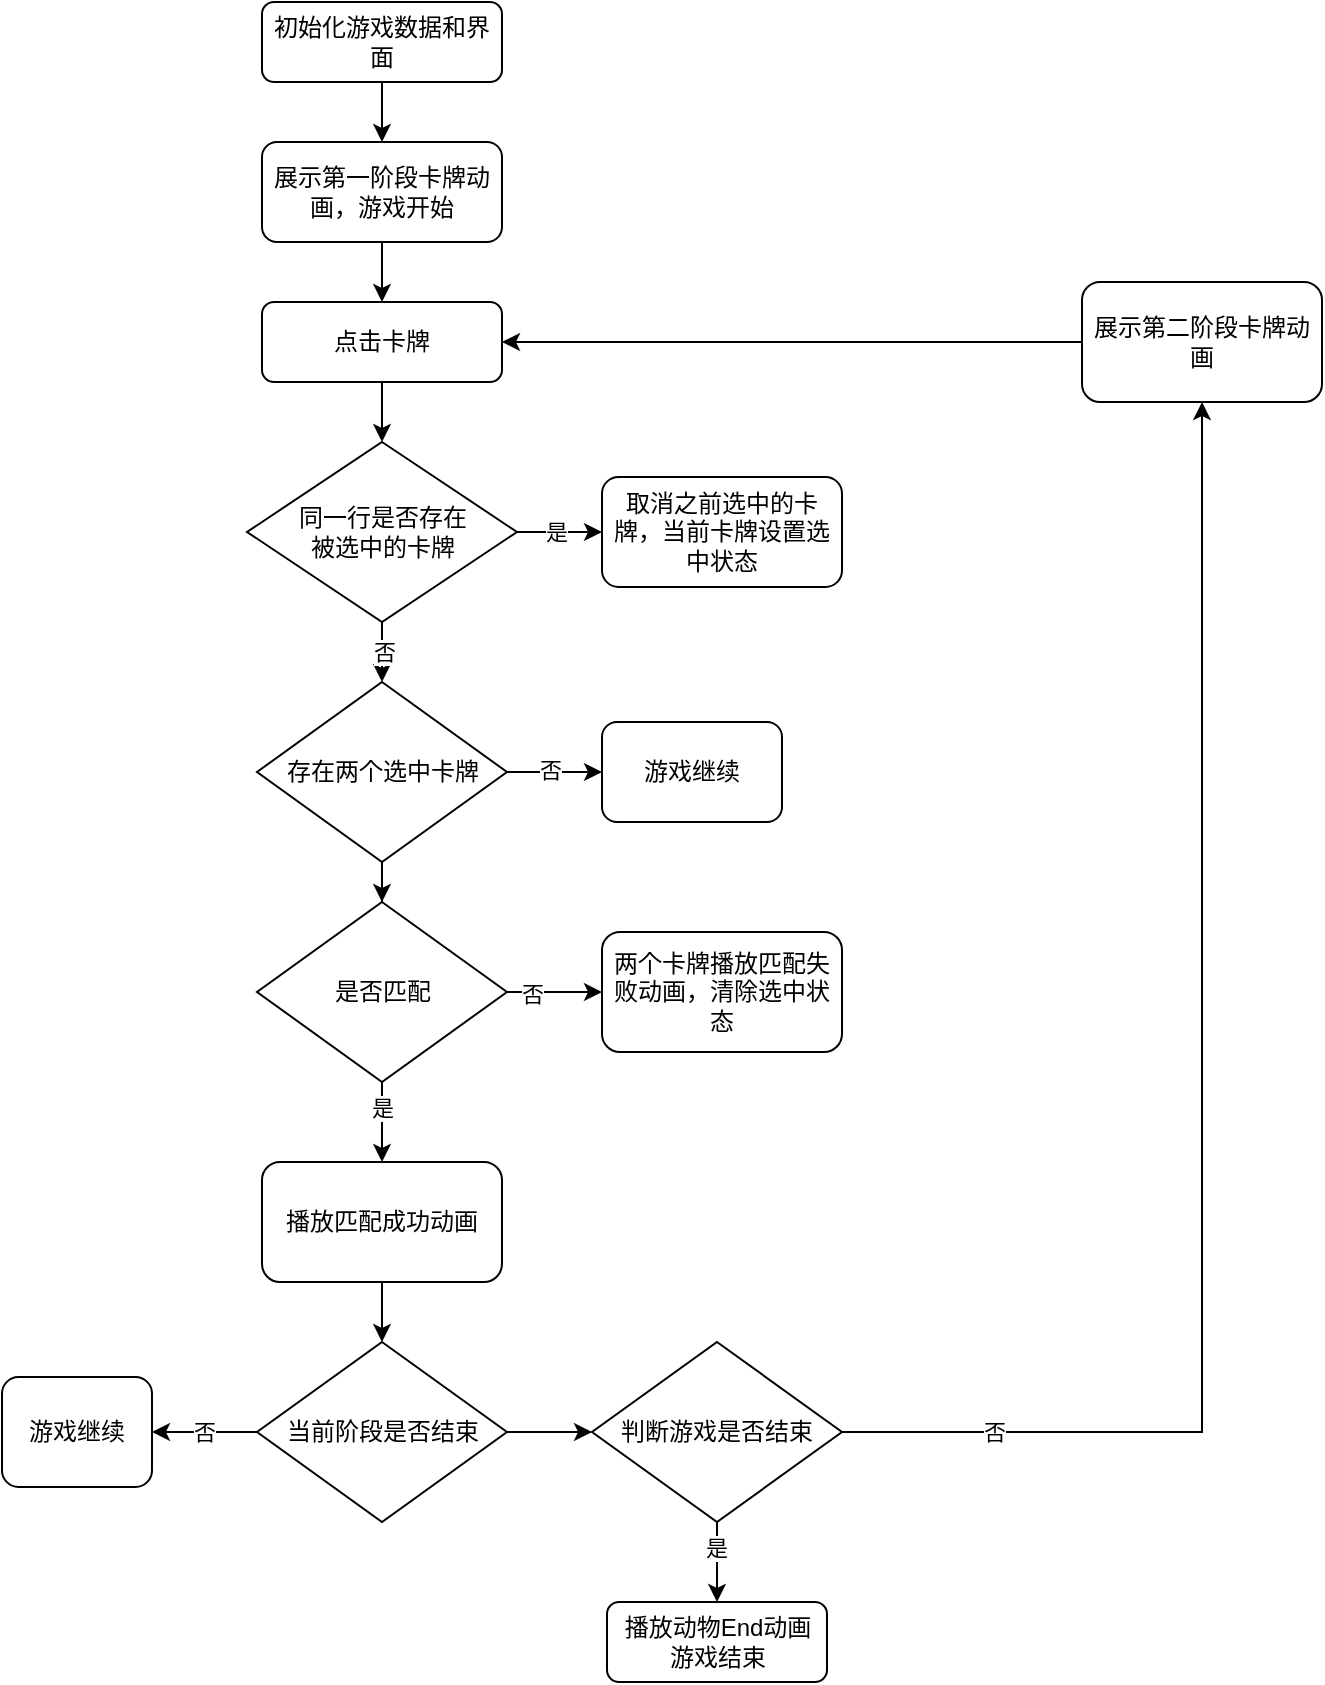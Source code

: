 <mxfile version="17.1.3" type="github">
  <diagram id="C5RBs43oDa-KdzZeNtuy" name="Page-1">
    <mxGraphModel dx="946" dy="600" grid="1" gridSize="10" guides="1" tooltips="1" connect="1" arrows="1" fold="1" page="1" pageScale="1" pageWidth="827" pageHeight="1169" math="0" shadow="0">
      <root>
        <mxCell id="WIyWlLk6GJQsqaUBKTNV-0" />
        <mxCell id="WIyWlLk6GJQsqaUBKTNV-1" parent="WIyWlLk6GJQsqaUBKTNV-0" />
        <mxCell id="tlVY8ZqabNdBZSSm1T8Y-3" value="" style="edgeStyle=orthogonalEdgeStyle;rounded=0;orthogonalLoop=1;jettySize=auto;html=1;" edge="1" parent="WIyWlLk6GJQsqaUBKTNV-1" source="WIyWlLk6GJQsqaUBKTNV-3" target="tlVY8ZqabNdBZSSm1T8Y-0">
          <mxGeometry relative="1" as="geometry" />
        </mxCell>
        <mxCell id="WIyWlLk6GJQsqaUBKTNV-3" value="初始化游戏数据和界面" style="rounded=1;whiteSpace=wrap;html=1;fontSize=12;glass=0;strokeWidth=1;shadow=0;" parent="WIyWlLk6GJQsqaUBKTNV-1" vertex="1">
          <mxGeometry x="160" y="80" width="120" height="40" as="geometry" />
        </mxCell>
        <mxCell id="tlVY8ZqabNdBZSSm1T8Y-19" value="" style="edgeStyle=orthogonalEdgeStyle;rounded=0;orthogonalLoop=1;jettySize=auto;html=1;" edge="1" parent="WIyWlLk6GJQsqaUBKTNV-1" source="tlVY8ZqabNdBZSSm1T8Y-0" target="tlVY8ZqabNdBZSSm1T8Y-6">
          <mxGeometry relative="1" as="geometry" />
        </mxCell>
        <mxCell id="tlVY8ZqabNdBZSSm1T8Y-0" value="展示第一阶段卡牌动画，游戏开始" style="rounded=1;whiteSpace=wrap;html=1;" vertex="1" parent="WIyWlLk6GJQsqaUBKTNV-1">
          <mxGeometry x="160" y="150" width="120" height="50" as="geometry" />
        </mxCell>
        <mxCell id="tlVY8ZqabNdBZSSm1T8Y-18" value="" style="edgeStyle=orthogonalEdgeStyle;rounded=0;orthogonalLoop=1;jettySize=auto;html=1;" edge="1" parent="WIyWlLk6GJQsqaUBKTNV-1" source="tlVY8ZqabNdBZSSm1T8Y-6" target="tlVY8ZqabNdBZSSm1T8Y-15">
          <mxGeometry relative="1" as="geometry" />
        </mxCell>
        <mxCell id="tlVY8ZqabNdBZSSm1T8Y-6" value="点击卡牌" style="whiteSpace=wrap;html=1;rounded=1;" vertex="1" parent="WIyWlLk6GJQsqaUBKTNV-1">
          <mxGeometry x="160" y="230" width="120" height="40" as="geometry" />
        </mxCell>
        <mxCell id="tlVY8ZqabNdBZSSm1T8Y-27" value="" style="edgeStyle=orthogonalEdgeStyle;rounded=0;orthogonalLoop=1;jettySize=auto;html=1;" edge="1" parent="WIyWlLk6GJQsqaUBKTNV-1" source="tlVY8ZqabNdBZSSm1T8Y-15" target="tlVY8ZqabNdBZSSm1T8Y-26">
          <mxGeometry relative="1" as="geometry" />
        </mxCell>
        <mxCell id="tlVY8ZqabNdBZSSm1T8Y-28" value="是" style="edgeLabel;html=1;align=center;verticalAlign=middle;resizable=0;points=[];" vertex="1" connectable="0" parent="tlVY8ZqabNdBZSSm1T8Y-27">
          <mxGeometry x="-0.097" relative="1" as="geometry">
            <mxPoint as="offset" />
          </mxGeometry>
        </mxCell>
        <mxCell id="tlVY8ZqabNdBZSSm1T8Y-31" value="" style="edgeStyle=orthogonalEdgeStyle;rounded=0;orthogonalLoop=1;jettySize=auto;html=1;" edge="1" parent="WIyWlLk6GJQsqaUBKTNV-1" source="tlVY8ZqabNdBZSSm1T8Y-15" target="tlVY8ZqabNdBZSSm1T8Y-29">
          <mxGeometry relative="1" as="geometry" />
        </mxCell>
        <mxCell id="tlVY8ZqabNdBZSSm1T8Y-32" value="否" style="edgeLabel;html=1;align=center;verticalAlign=middle;resizable=0;points=[];" vertex="1" connectable="0" parent="tlVY8ZqabNdBZSSm1T8Y-31">
          <mxGeometry x="-0.4" y="1" relative="1" as="geometry">
            <mxPoint as="offset" />
          </mxGeometry>
        </mxCell>
        <mxCell id="tlVY8ZqabNdBZSSm1T8Y-15" value="&lt;span&gt;同一行是否存在&lt;br&gt;被选中的卡牌&lt;/span&gt;" style="rhombus;whiteSpace=wrap;html=1;" vertex="1" parent="WIyWlLk6GJQsqaUBKTNV-1">
          <mxGeometry x="152.5" y="300" width="135" height="90" as="geometry" />
        </mxCell>
        <mxCell id="tlVY8ZqabNdBZSSm1T8Y-26" value="&lt;span&gt;取消之前选中的卡牌，当前卡牌设置选中状态&lt;/span&gt;" style="rounded=1;whiteSpace=wrap;html=1;" vertex="1" parent="WIyWlLk6GJQsqaUBKTNV-1">
          <mxGeometry x="330" y="317.5" width="120" height="55" as="geometry" />
        </mxCell>
        <mxCell id="tlVY8ZqabNdBZSSm1T8Y-37" value="" style="edgeStyle=orthogonalEdgeStyle;rounded=0;orthogonalLoop=1;jettySize=auto;html=1;" edge="1" parent="WIyWlLk6GJQsqaUBKTNV-1" source="tlVY8ZqabNdBZSSm1T8Y-29" target="tlVY8ZqabNdBZSSm1T8Y-36">
          <mxGeometry relative="1" as="geometry" />
        </mxCell>
        <mxCell id="tlVY8ZqabNdBZSSm1T8Y-38" value="否" style="edgeLabel;html=1;align=center;verticalAlign=middle;resizable=0;points=[];" vertex="1" connectable="0" parent="tlVY8ZqabNdBZSSm1T8Y-37">
          <mxGeometry x="-0.093" y="1" relative="1" as="geometry">
            <mxPoint as="offset" />
          </mxGeometry>
        </mxCell>
        <mxCell id="tlVY8ZqabNdBZSSm1T8Y-44" value="" style="edgeStyle=orthogonalEdgeStyle;rounded=0;orthogonalLoop=1;jettySize=auto;html=1;" edge="1" parent="WIyWlLk6GJQsqaUBKTNV-1" source="tlVY8ZqabNdBZSSm1T8Y-29" target="tlVY8ZqabNdBZSSm1T8Y-43">
          <mxGeometry relative="1" as="geometry" />
        </mxCell>
        <mxCell id="tlVY8ZqabNdBZSSm1T8Y-29" value="存在两个选中卡牌" style="rhombus;whiteSpace=wrap;html=1;" vertex="1" parent="WIyWlLk6GJQsqaUBKTNV-1">
          <mxGeometry x="157.5" y="420" width="125" height="90" as="geometry" />
        </mxCell>
        <mxCell id="tlVY8ZqabNdBZSSm1T8Y-36" value="游戏继续" style="rounded=1;whiteSpace=wrap;html=1;" vertex="1" parent="WIyWlLk6GJQsqaUBKTNV-1">
          <mxGeometry x="330" y="440" width="90" height="50" as="geometry" />
        </mxCell>
        <mxCell id="tlVY8ZqabNdBZSSm1T8Y-46" value="" style="edgeStyle=orthogonalEdgeStyle;rounded=0;orthogonalLoop=1;jettySize=auto;html=1;" edge="1" parent="WIyWlLk6GJQsqaUBKTNV-1" source="tlVY8ZqabNdBZSSm1T8Y-43" target="tlVY8ZqabNdBZSSm1T8Y-45">
          <mxGeometry relative="1" as="geometry" />
        </mxCell>
        <mxCell id="tlVY8ZqabNdBZSSm1T8Y-47" value="否" style="edgeLabel;html=1;align=center;verticalAlign=middle;resizable=0;points=[];" vertex="1" connectable="0" parent="tlVY8ZqabNdBZSSm1T8Y-46">
          <mxGeometry x="-0.527" y="-1" relative="1" as="geometry">
            <mxPoint x="1" as="offset" />
          </mxGeometry>
        </mxCell>
        <mxCell id="tlVY8ZqabNdBZSSm1T8Y-54" value="" style="edgeStyle=orthogonalEdgeStyle;rounded=0;orthogonalLoop=1;jettySize=auto;html=1;" edge="1" parent="WIyWlLk6GJQsqaUBKTNV-1" source="tlVY8ZqabNdBZSSm1T8Y-43" target="tlVY8ZqabNdBZSSm1T8Y-53">
          <mxGeometry relative="1" as="geometry" />
        </mxCell>
        <mxCell id="tlVY8ZqabNdBZSSm1T8Y-55" value="是" style="edgeLabel;html=1;align=center;verticalAlign=middle;resizable=0;points=[];" vertex="1" connectable="0" parent="tlVY8ZqabNdBZSSm1T8Y-54">
          <mxGeometry x="-0.347" relative="1" as="geometry">
            <mxPoint as="offset" />
          </mxGeometry>
        </mxCell>
        <mxCell id="tlVY8ZqabNdBZSSm1T8Y-43" value="是否匹配" style="rhombus;whiteSpace=wrap;html=1;" vertex="1" parent="WIyWlLk6GJQsqaUBKTNV-1">
          <mxGeometry x="157.5" y="530" width="125" height="90" as="geometry" />
        </mxCell>
        <mxCell id="tlVY8ZqabNdBZSSm1T8Y-45" value="两个卡牌播放匹配失败动画，清除选中状态" style="rounded=1;whiteSpace=wrap;html=1;" vertex="1" parent="WIyWlLk6GJQsqaUBKTNV-1">
          <mxGeometry x="330" y="545" width="120" height="60" as="geometry" />
        </mxCell>
        <mxCell id="tlVY8ZqabNdBZSSm1T8Y-57" value="" style="edgeStyle=orthogonalEdgeStyle;rounded=0;orthogonalLoop=1;jettySize=auto;html=1;" edge="1" parent="WIyWlLk6GJQsqaUBKTNV-1" source="tlVY8ZqabNdBZSSm1T8Y-53" target="tlVY8ZqabNdBZSSm1T8Y-56">
          <mxGeometry relative="1" as="geometry" />
        </mxCell>
        <mxCell id="tlVY8ZqabNdBZSSm1T8Y-53" value="播放匹配成功动画" style="rounded=1;whiteSpace=wrap;html=1;" vertex="1" parent="WIyWlLk6GJQsqaUBKTNV-1">
          <mxGeometry x="160" y="660" width="120" height="60" as="geometry" />
        </mxCell>
        <mxCell id="tlVY8ZqabNdBZSSm1T8Y-62" value="否" style="edgeStyle=orthogonalEdgeStyle;rounded=0;orthogonalLoop=1;jettySize=auto;html=1;" edge="1" parent="WIyWlLk6GJQsqaUBKTNV-1" source="tlVY8ZqabNdBZSSm1T8Y-56" target="tlVY8ZqabNdBZSSm1T8Y-61">
          <mxGeometry relative="1" as="geometry" />
        </mxCell>
        <mxCell id="tlVY8ZqabNdBZSSm1T8Y-66" value="" style="edgeStyle=orthogonalEdgeStyle;rounded=0;orthogonalLoop=1;jettySize=auto;html=1;" edge="1" parent="WIyWlLk6GJQsqaUBKTNV-1" source="tlVY8ZqabNdBZSSm1T8Y-56" target="tlVY8ZqabNdBZSSm1T8Y-65">
          <mxGeometry relative="1" as="geometry" />
        </mxCell>
        <mxCell id="tlVY8ZqabNdBZSSm1T8Y-56" value="当前阶段是否结束" style="rhombus;whiteSpace=wrap;html=1;" vertex="1" parent="WIyWlLk6GJQsqaUBKTNV-1">
          <mxGeometry x="157.5" y="750" width="125" height="90" as="geometry" />
        </mxCell>
        <mxCell id="tlVY8ZqabNdBZSSm1T8Y-61" value="游戏继续" style="rounded=1;whiteSpace=wrap;html=1;" vertex="1" parent="WIyWlLk6GJQsqaUBKTNV-1">
          <mxGeometry x="30" y="767.5" width="75" height="55" as="geometry" />
        </mxCell>
        <mxCell id="tlVY8ZqabNdBZSSm1T8Y-68" value="" style="edgeStyle=orthogonalEdgeStyle;rounded=0;orthogonalLoop=1;jettySize=auto;html=1;" edge="1" parent="WIyWlLk6GJQsqaUBKTNV-1" source="tlVY8ZqabNdBZSSm1T8Y-65" target="tlVY8ZqabNdBZSSm1T8Y-67">
          <mxGeometry relative="1" as="geometry" />
        </mxCell>
        <mxCell id="tlVY8ZqabNdBZSSm1T8Y-69" value="是" style="edgeLabel;html=1;align=center;verticalAlign=middle;resizable=0;points=[];" vertex="1" connectable="0" parent="tlVY8ZqabNdBZSSm1T8Y-68">
          <mxGeometry x="-0.368" y="-1" relative="1" as="geometry">
            <mxPoint as="offset" />
          </mxGeometry>
        </mxCell>
        <mxCell id="tlVY8ZqabNdBZSSm1T8Y-73" value="" style="edgeStyle=orthogonalEdgeStyle;rounded=0;orthogonalLoop=1;jettySize=auto;html=1;" edge="1" parent="WIyWlLk6GJQsqaUBKTNV-1" source="tlVY8ZqabNdBZSSm1T8Y-65" target="tlVY8ZqabNdBZSSm1T8Y-72">
          <mxGeometry relative="1" as="geometry" />
        </mxCell>
        <mxCell id="tlVY8ZqabNdBZSSm1T8Y-75" value="否" style="edgeLabel;html=1;align=center;verticalAlign=middle;resizable=0;points=[];" vertex="1" connectable="0" parent="tlVY8ZqabNdBZSSm1T8Y-73">
          <mxGeometry x="-0.781" relative="1" as="geometry">
            <mxPoint as="offset" />
          </mxGeometry>
        </mxCell>
        <mxCell id="tlVY8ZqabNdBZSSm1T8Y-65" value="判断游戏是否结束" style="rhombus;whiteSpace=wrap;html=1;" vertex="1" parent="WIyWlLk6GJQsqaUBKTNV-1">
          <mxGeometry x="325" y="750" width="125" height="90" as="geometry" />
        </mxCell>
        <mxCell id="tlVY8ZqabNdBZSSm1T8Y-67" value="播放动物End动画&lt;br&gt;游戏结束" style="rounded=1;whiteSpace=wrap;html=1;" vertex="1" parent="WIyWlLk6GJQsqaUBKTNV-1">
          <mxGeometry x="332.5" y="880" width="110" height="40" as="geometry" />
        </mxCell>
        <mxCell id="tlVY8ZqabNdBZSSm1T8Y-74" value="" style="edgeStyle=orthogonalEdgeStyle;rounded=0;orthogonalLoop=1;jettySize=auto;html=1;" edge="1" parent="WIyWlLk6GJQsqaUBKTNV-1" source="tlVY8ZqabNdBZSSm1T8Y-72" target="tlVY8ZqabNdBZSSm1T8Y-6">
          <mxGeometry relative="1" as="geometry" />
        </mxCell>
        <mxCell id="tlVY8ZqabNdBZSSm1T8Y-72" value="展示第二阶段卡牌动画" style="rounded=1;whiteSpace=wrap;html=1;" vertex="1" parent="WIyWlLk6GJQsqaUBKTNV-1">
          <mxGeometry x="570" y="220" width="120" height="60" as="geometry" />
        </mxCell>
      </root>
    </mxGraphModel>
  </diagram>
</mxfile>
